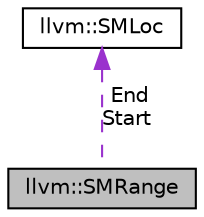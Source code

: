 digraph "llvm::SMRange"
{
 // LATEX_PDF_SIZE
  bgcolor="transparent";
  edge [fontname="Helvetica",fontsize="10",labelfontname="Helvetica",labelfontsize="10"];
  node [fontname="Helvetica",fontsize="10",shape="box"];
  Node1 [label="llvm::SMRange",height=0.2,width=0.4,color="black", fillcolor="grey75", style="filled", fontcolor="black",tooltip="Represents a range in source code."];
  Node2 -> Node1 [dir="back",color="darkorchid3",fontsize="10",style="dashed",label=" End\nStart" ,fontname="Helvetica"];
  Node2 [label="llvm::SMLoc",height=0.2,width=0.4,color="black",URL="$classllvm_1_1SMLoc.html",tooltip="Represents a location in source code."];
}
